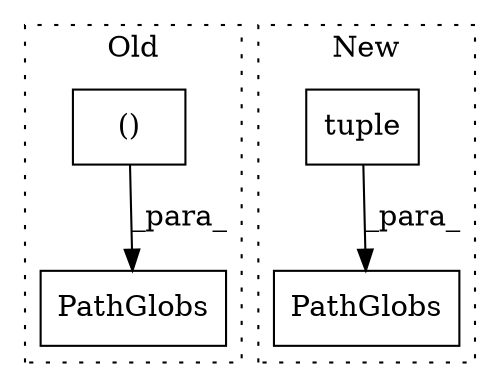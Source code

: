 digraph G {
subgraph cluster0 {
1 [label="PathGlobs" a="32" s="2255,2305" l="15,2" shape="box"];
3 [label="()" a="106" s="2270" l="35" shape="box"];
label = "Old";
style="dotted";
}
subgraph cluster1 {
2 [label="PathGlobs" a="32" s="2255,2322" l="10,1" shape="box"];
4 [label="tuple" a="32" s="2265,2321" l="6,1" shape="box"];
label = "New";
style="dotted";
}
3 -> 1 [label="_para_"];
4 -> 2 [label="_para_"];
}